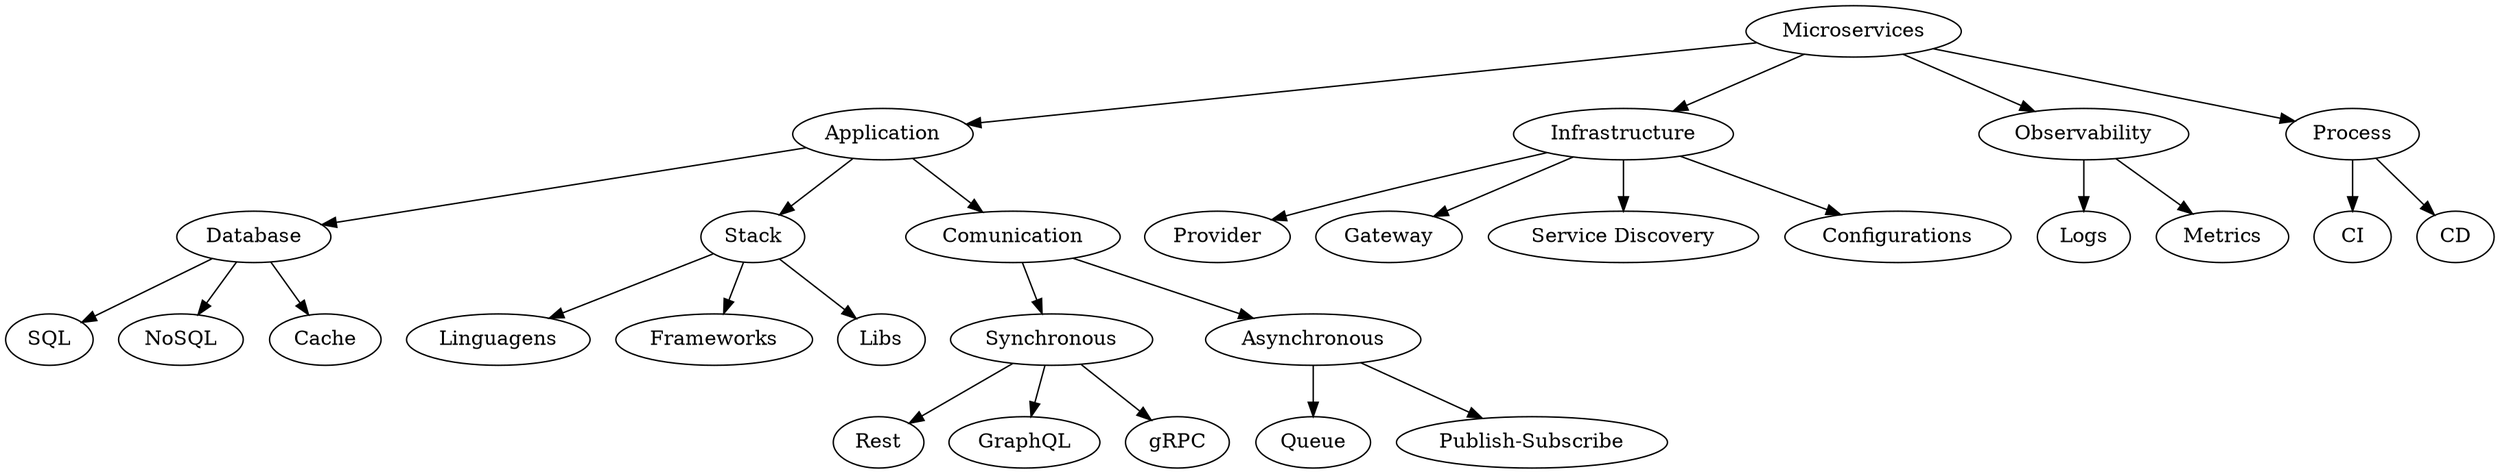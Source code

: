 // Microservices Roadmap
digraph {
	microservices [label=Microservices]
	application [label=Application]
	microservices -> application
	db [label=Database]
	application -> db
	stack [label=Stack]
	application -> stack
	linguagens [label=Linguagens]
	framework [label=Frameworks]
	lib [label=Libs]
	stack -> linguagens
	stack -> framework
	stack -> lib
	sql [label=SQL]
	nosql [label=NoSQL]
	cache [label=Cache]
	db -> sql
	db -> nosql
	db -> cache
	application -> comunication
	comunication [label=Comunication]
	synchronous [label=Synchronous]
	asynchronous [label=Asynchronous]
	comunication -> synchronous
	comunication -> asynchronous
	rest [label=Rest]
	graphql [label=GraphQL]
	grpc [label=gRPC]
	synchronous -> rest
	synchronous -> graphql
	synchronous -> grpc
	queue [label=Queue]
	"pub-sub" [label="Publish-Subscribe"]
	asynchronous -> queue
	asynchronous -> "pub-sub"
	infrastructure [label=Infrastructure]
	microservices -> infrastructure
	provider [label=Provider]
	gateway [label=Gateway]
	"service-discovery" [label="Service Discovery"]
	configuration [label=Configurations]
	infrastructure -> provider
	infrastructure -> gateway
	infrastructure -> "service-discovery"
	infrastructure -> configuration
	observability [label=Observability]
	microservices -> observability
	log [label=Logs]
	metrics [label=Metrics]
	observability -> log
	observability -> metrics
	process [label=Process]
	microservices -> process
	"continuous-integration" [label=CI]
	"continuous-delivery" [label=CD]
	process -> "continuous-integration"
	process -> "continuous-delivery"
}
